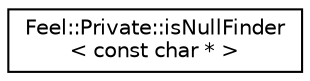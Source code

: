 digraph "Graphical Class Hierarchy"
{
 // LATEX_PDF_SIZE
  edge [fontname="Helvetica",fontsize="10",labelfontname="Helvetica",labelfontsize="10"];
  node [fontname="Helvetica",fontsize="10",shape=record];
  rankdir="LR";
  Node0 [label="Feel::Private::isNullFinder\l\< const char * \>",height=0.2,width=0.4,color="black", fillcolor="white", style="filled",URL="$structFeel_1_1Private_1_1isNullFinder_3_01const_01char_01_5_01_4.html",tooltip=" "];
}
